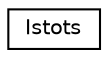 digraph "Graphical Class Hierarchy"
{
  edge [fontname="Helvetica",fontsize="10",labelfontname="Helvetica",labelfontsize="10"];
  node [fontname="Helvetica",fontsize="10",shape=record];
  rankdir="LR";
  Node1 [label="Istots",height=0.2,width=0.4,color="black", fillcolor="white", style="filled",URL="$class_istots.html"];
}
